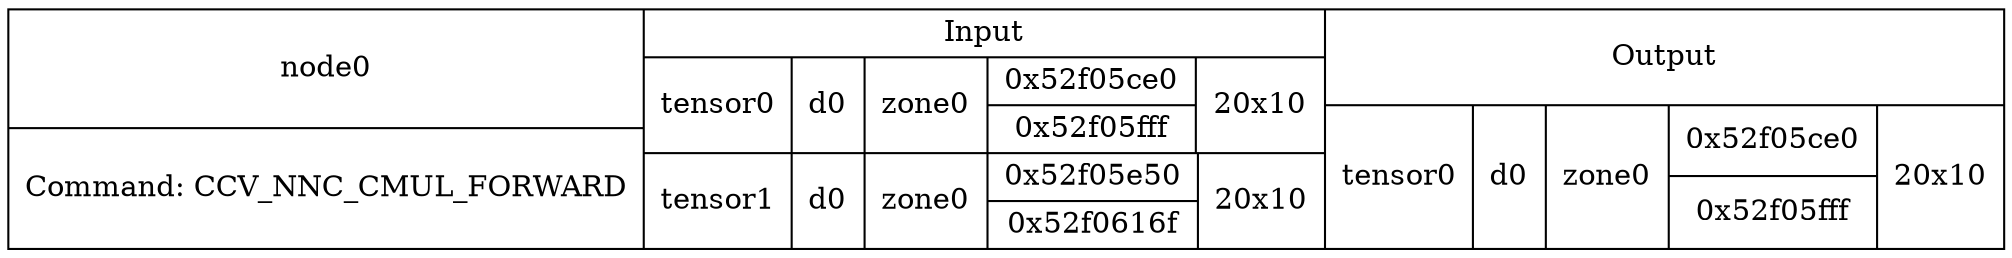 digraph G {
compound=true;
node0 [shape=record,label="{node0|Command: CCV_NNC_CMUL_FORWARD}|{Input|{tensor0|d0|zone0|{0x52f05ce0|0x52f05fff}|20x10}|{tensor1|d0|zone0|{0x52f05e50|0x52f0616f}|20x10}}|{Output|{tensor0|d0|zone0|{0x52f05ce0|0x52f05fff}|20x10}}"];
}
